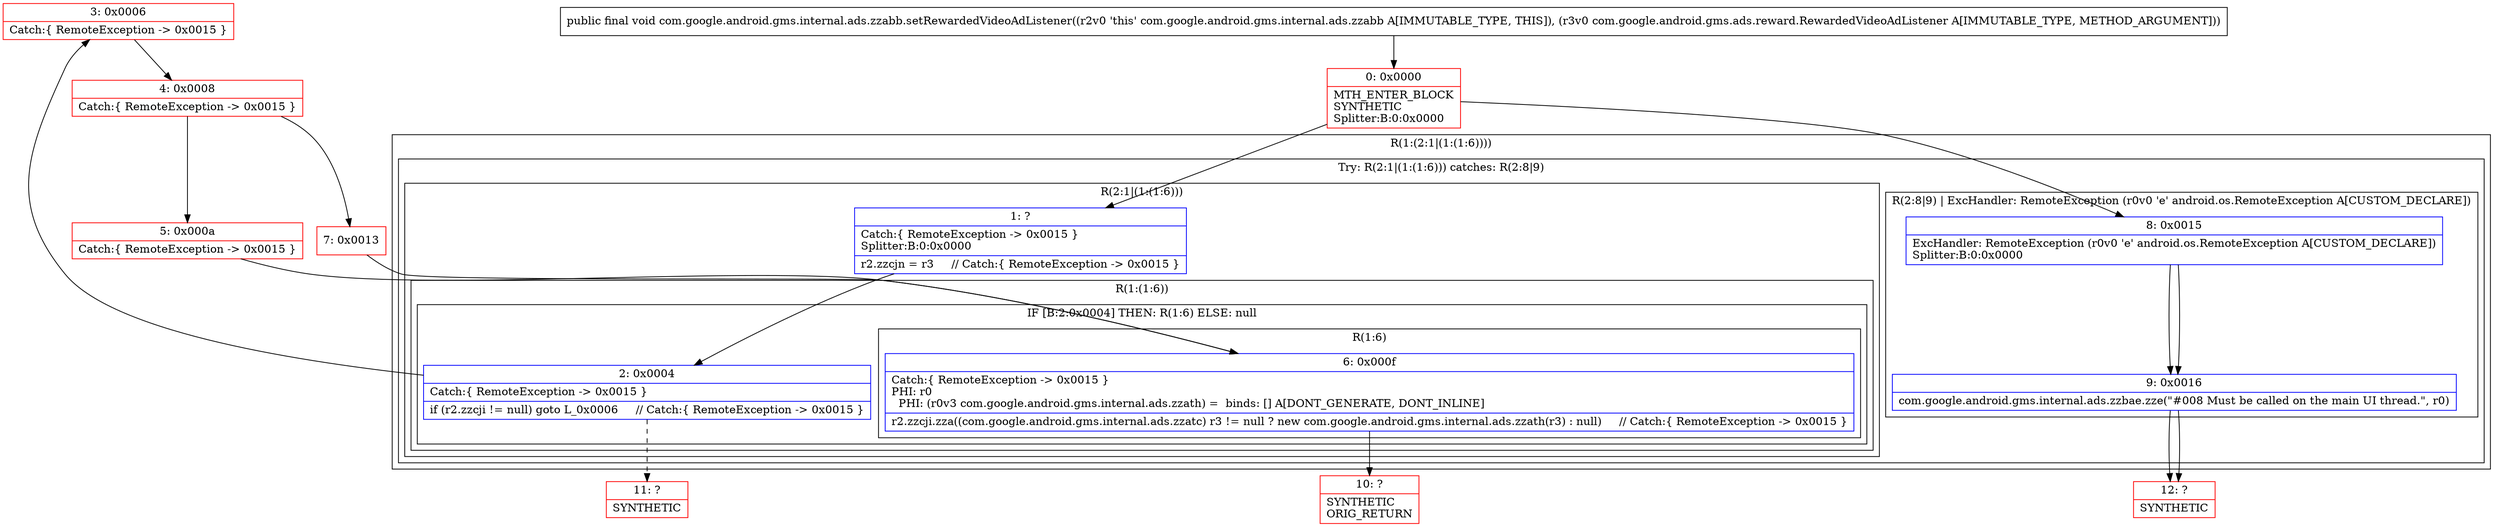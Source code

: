digraph "CFG forcom.google.android.gms.internal.ads.zzabb.setRewardedVideoAdListener(Lcom\/google\/android\/gms\/ads\/reward\/RewardedVideoAdListener;)V" {
subgraph cluster_Region_1210267829 {
label = "R(1:(2:1|(1:(1:6))))";
node [shape=record,color=blue];
subgraph cluster_TryCatchRegion_629406541 {
label = "Try: R(2:1|(1:(1:6))) catches: R(2:8|9)";
node [shape=record,color=blue];
subgraph cluster_Region_268704870 {
label = "R(2:1|(1:(1:6)))";
node [shape=record,color=blue];
Node_1 [shape=record,label="{1\:\ ?|Catch:\{ RemoteException \-\> 0x0015 \}\lSplitter:B:0:0x0000\l|r2.zzcjn = r3     \/\/ Catch:\{ RemoteException \-\> 0x0015 \}\l}"];
subgraph cluster_Region_1938810434 {
label = "R(1:(1:6))";
node [shape=record,color=blue];
subgraph cluster_IfRegion_582524438 {
label = "IF [B:2:0x0004] THEN: R(1:6) ELSE: null";
node [shape=record,color=blue];
Node_2 [shape=record,label="{2\:\ 0x0004|Catch:\{ RemoteException \-\> 0x0015 \}\l|if (r2.zzcji != null) goto L_0x0006     \/\/ Catch:\{ RemoteException \-\> 0x0015 \}\l}"];
subgraph cluster_Region_408633503 {
label = "R(1:6)";
node [shape=record,color=blue];
Node_6 [shape=record,label="{6\:\ 0x000f|Catch:\{ RemoteException \-\> 0x0015 \}\lPHI: r0 \l  PHI: (r0v3 com.google.android.gms.internal.ads.zzath) =  binds: [] A[DONT_GENERATE, DONT_INLINE]\l|r2.zzcji.zza((com.google.android.gms.internal.ads.zzatc) r3 != null ? new com.google.android.gms.internal.ads.zzath(r3) : null)     \/\/ Catch:\{ RemoteException \-\> 0x0015 \}\l}"];
}
}
}
}
subgraph cluster_Region_680298718 {
label = "R(2:8|9) | ExcHandler: RemoteException (r0v0 'e' android.os.RemoteException A[CUSTOM_DECLARE])\l";
node [shape=record,color=blue];
Node_8 [shape=record,label="{8\:\ 0x0015|ExcHandler: RemoteException (r0v0 'e' android.os.RemoteException A[CUSTOM_DECLARE])\lSplitter:B:0:0x0000\l}"];
Node_9 [shape=record,label="{9\:\ 0x0016|com.google.android.gms.internal.ads.zzbae.zze(\"#008 Must be called on the main UI thread.\", r0)\l}"];
}
}
}
subgraph cluster_Region_680298718 {
label = "R(2:8|9) | ExcHandler: RemoteException (r0v0 'e' android.os.RemoteException A[CUSTOM_DECLARE])\l";
node [shape=record,color=blue];
Node_8 [shape=record,label="{8\:\ 0x0015|ExcHandler: RemoteException (r0v0 'e' android.os.RemoteException A[CUSTOM_DECLARE])\lSplitter:B:0:0x0000\l}"];
Node_9 [shape=record,label="{9\:\ 0x0016|com.google.android.gms.internal.ads.zzbae.zze(\"#008 Must be called on the main UI thread.\", r0)\l}"];
}
Node_0 [shape=record,color=red,label="{0\:\ 0x0000|MTH_ENTER_BLOCK\lSYNTHETIC\lSplitter:B:0:0x0000\l}"];
Node_3 [shape=record,color=red,label="{3\:\ 0x0006|Catch:\{ RemoteException \-\> 0x0015 \}\l}"];
Node_4 [shape=record,color=red,label="{4\:\ 0x0008|Catch:\{ RemoteException \-\> 0x0015 \}\l}"];
Node_5 [shape=record,color=red,label="{5\:\ 0x000a|Catch:\{ RemoteException \-\> 0x0015 \}\l}"];
Node_7 [shape=record,color=red,label="{7\:\ 0x0013}"];
Node_10 [shape=record,color=red,label="{10\:\ ?|SYNTHETIC\lORIG_RETURN\l}"];
Node_11 [shape=record,color=red,label="{11\:\ ?|SYNTHETIC\l}"];
Node_12 [shape=record,color=red,label="{12\:\ ?|SYNTHETIC\l}"];
MethodNode[shape=record,label="{public final void com.google.android.gms.internal.ads.zzabb.setRewardedVideoAdListener((r2v0 'this' com.google.android.gms.internal.ads.zzabb A[IMMUTABLE_TYPE, THIS]), (r3v0 com.google.android.gms.ads.reward.RewardedVideoAdListener A[IMMUTABLE_TYPE, METHOD_ARGUMENT])) }"];
MethodNode -> Node_0;
Node_1 -> Node_2;
Node_2 -> Node_3;
Node_2 -> Node_11[style=dashed];
Node_6 -> Node_10;
Node_8 -> Node_9;
Node_9 -> Node_12;
Node_8 -> Node_9;
Node_9 -> Node_12;
Node_0 -> Node_1;
Node_0 -> Node_8;
Node_3 -> Node_4;
Node_4 -> Node_5;
Node_4 -> Node_7;
Node_5 -> Node_6;
Node_7 -> Node_6;
}

